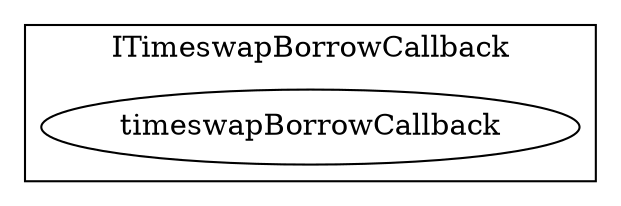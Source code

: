 strict digraph {
subgraph cluster_3638_ITimeswapBorrowCallback {
label = "ITimeswapBorrowCallback"
"3638_timeswapBorrowCallback" [label="timeswapBorrowCallback"]
}subgraph cluster_solidity {
label = "[Solidity]"
}
}